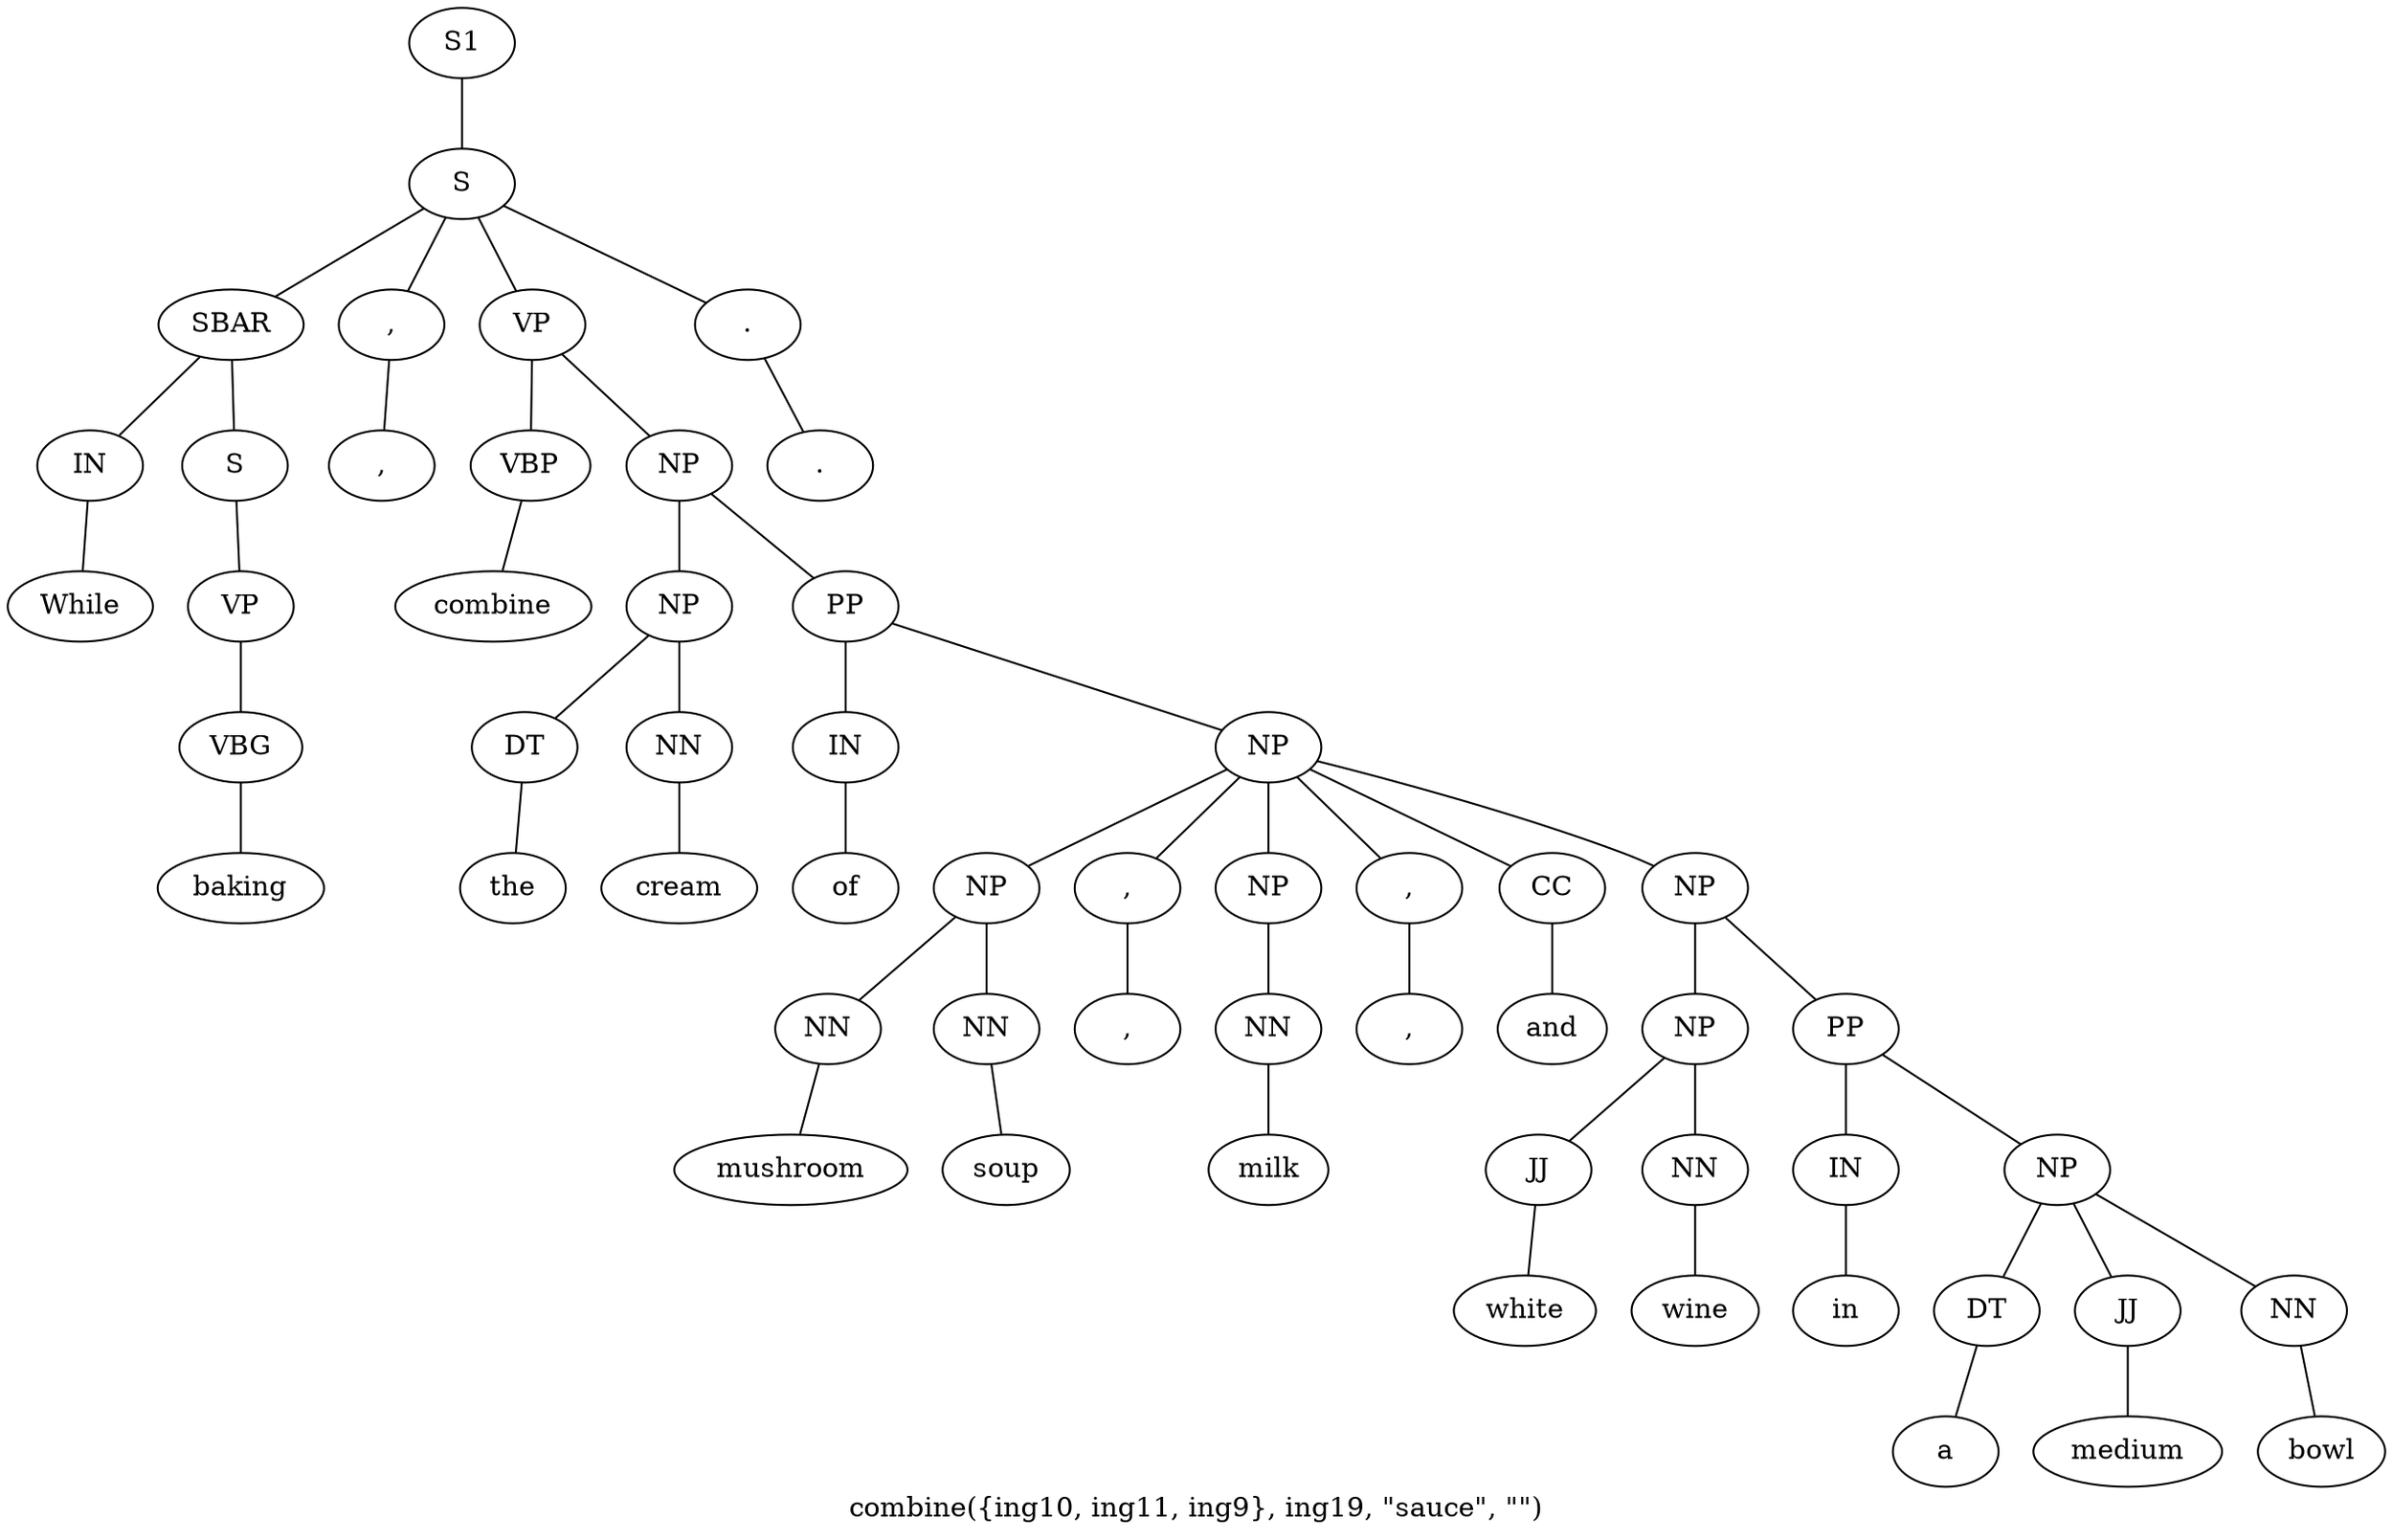 graph SyntaxGraph {
	label = "combine({ing10, ing11, ing9}, ing19, \"sauce\", \"\")";
	Node0 [label="S1"];
	Node1 [label="S"];
	Node2 [label="SBAR"];
	Node3 [label="IN"];
	Node4 [label="While"];
	Node5 [label="S"];
	Node6 [label="VP"];
	Node7 [label="VBG"];
	Node8 [label="baking"];
	Node9 [label=","];
	Node10 [label=","];
	Node11 [label="VP"];
	Node12 [label="VBP"];
	Node13 [label="combine"];
	Node14 [label="NP"];
	Node15 [label="NP"];
	Node16 [label="DT"];
	Node17 [label="the"];
	Node18 [label="NN"];
	Node19 [label="cream"];
	Node20 [label="PP"];
	Node21 [label="IN"];
	Node22 [label="of"];
	Node23 [label="NP"];
	Node24 [label="NP"];
	Node25 [label="NN"];
	Node26 [label="mushroom"];
	Node27 [label="NN"];
	Node28 [label="soup"];
	Node29 [label=","];
	Node30 [label=","];
	Node31 [label="NP"];
	Node32 [label="NN"];
	Node33 [label="milk"];
	Node34 [label=","];
	Node35 [label=","];
	Node36 [label="CC"];
	Node37 [label="and"];
	Node38 [label="NP"];
	Node39 [label="NP"];
	Node40 [label="JJ"];
	Node41 [label="white"];
	Node42 [label="NN"];
	Node43 [label="wine"];
	Node44 [label="PP"];
	Node45 [label="IN"];
	Node46 [label="in"];
	Node47 [label="NP"];
	Node48 [label="DT"];
	Node49 [label="a"];
	Node50 [label="JJ"];
	Node51 [label="medium"];
	Node52 [label="NN"];
	Node53 [label="bowl"];
	Node54 [label="."];
	Node55 [label="."];

	Node0 -- Node1;
	Node1 -- Node2;
	Node1 -- Node9;
	Node1 -- Node11;
	Node1 -- Node54;
	Node2 -- Node3;
	Node2 -- Node5;
	Node3 -- Node4;
	Node5 -- Node6;
	Node6 -- Node7;
	Node7 -- Node8;
	Node9 -- Node10;
	Node11 -- Node12;
	Node11 -- Node14;
	Node12 -- Node13;
	Node14 -- Node15;
	Node14 -- Node20;
	Node15 -- Node16;
	Node15 -- Node18;
	Node16 -- Node17;
	Node18 -- Node19;
	Node20 -- Node21;
	Node20 -- Node23;
	Node21 -- Node22;
	Node23 -- Node24;
	Node23 -- Node29;
	Node23 -- Node31;
	Node23 -- Node34;
	Node23 -- Node36;
	Node23 -- Node38;
	Node24 -- Node25;
	Node24 -- Node27;
	Node25 -- Node26;
	Node27 -- Node28;
	Node29 -- Node30;
	Node31 -- Node32;
	Node32 -- Node33;
	Node34 -- Node35;
	Node36 -- Node37;
	Node38 -- Node39;
	Node38 -- Node44;
	Node39 -- Node40;
	Node39 -- Node42;
	Node40 -- Node41;
	Node42 -- Node43;
	Node44 -- Node45;
	Node44 -- Node47;
	Node45 -- Node46;
	Node47 -- Node48;
	Node47 -- Node50;
	Node47 -- Node52;
	Node48 -- Node49;
	Node50 -- Node51;
	Node52 -- Node53;
	Node54 -- Node55;
}